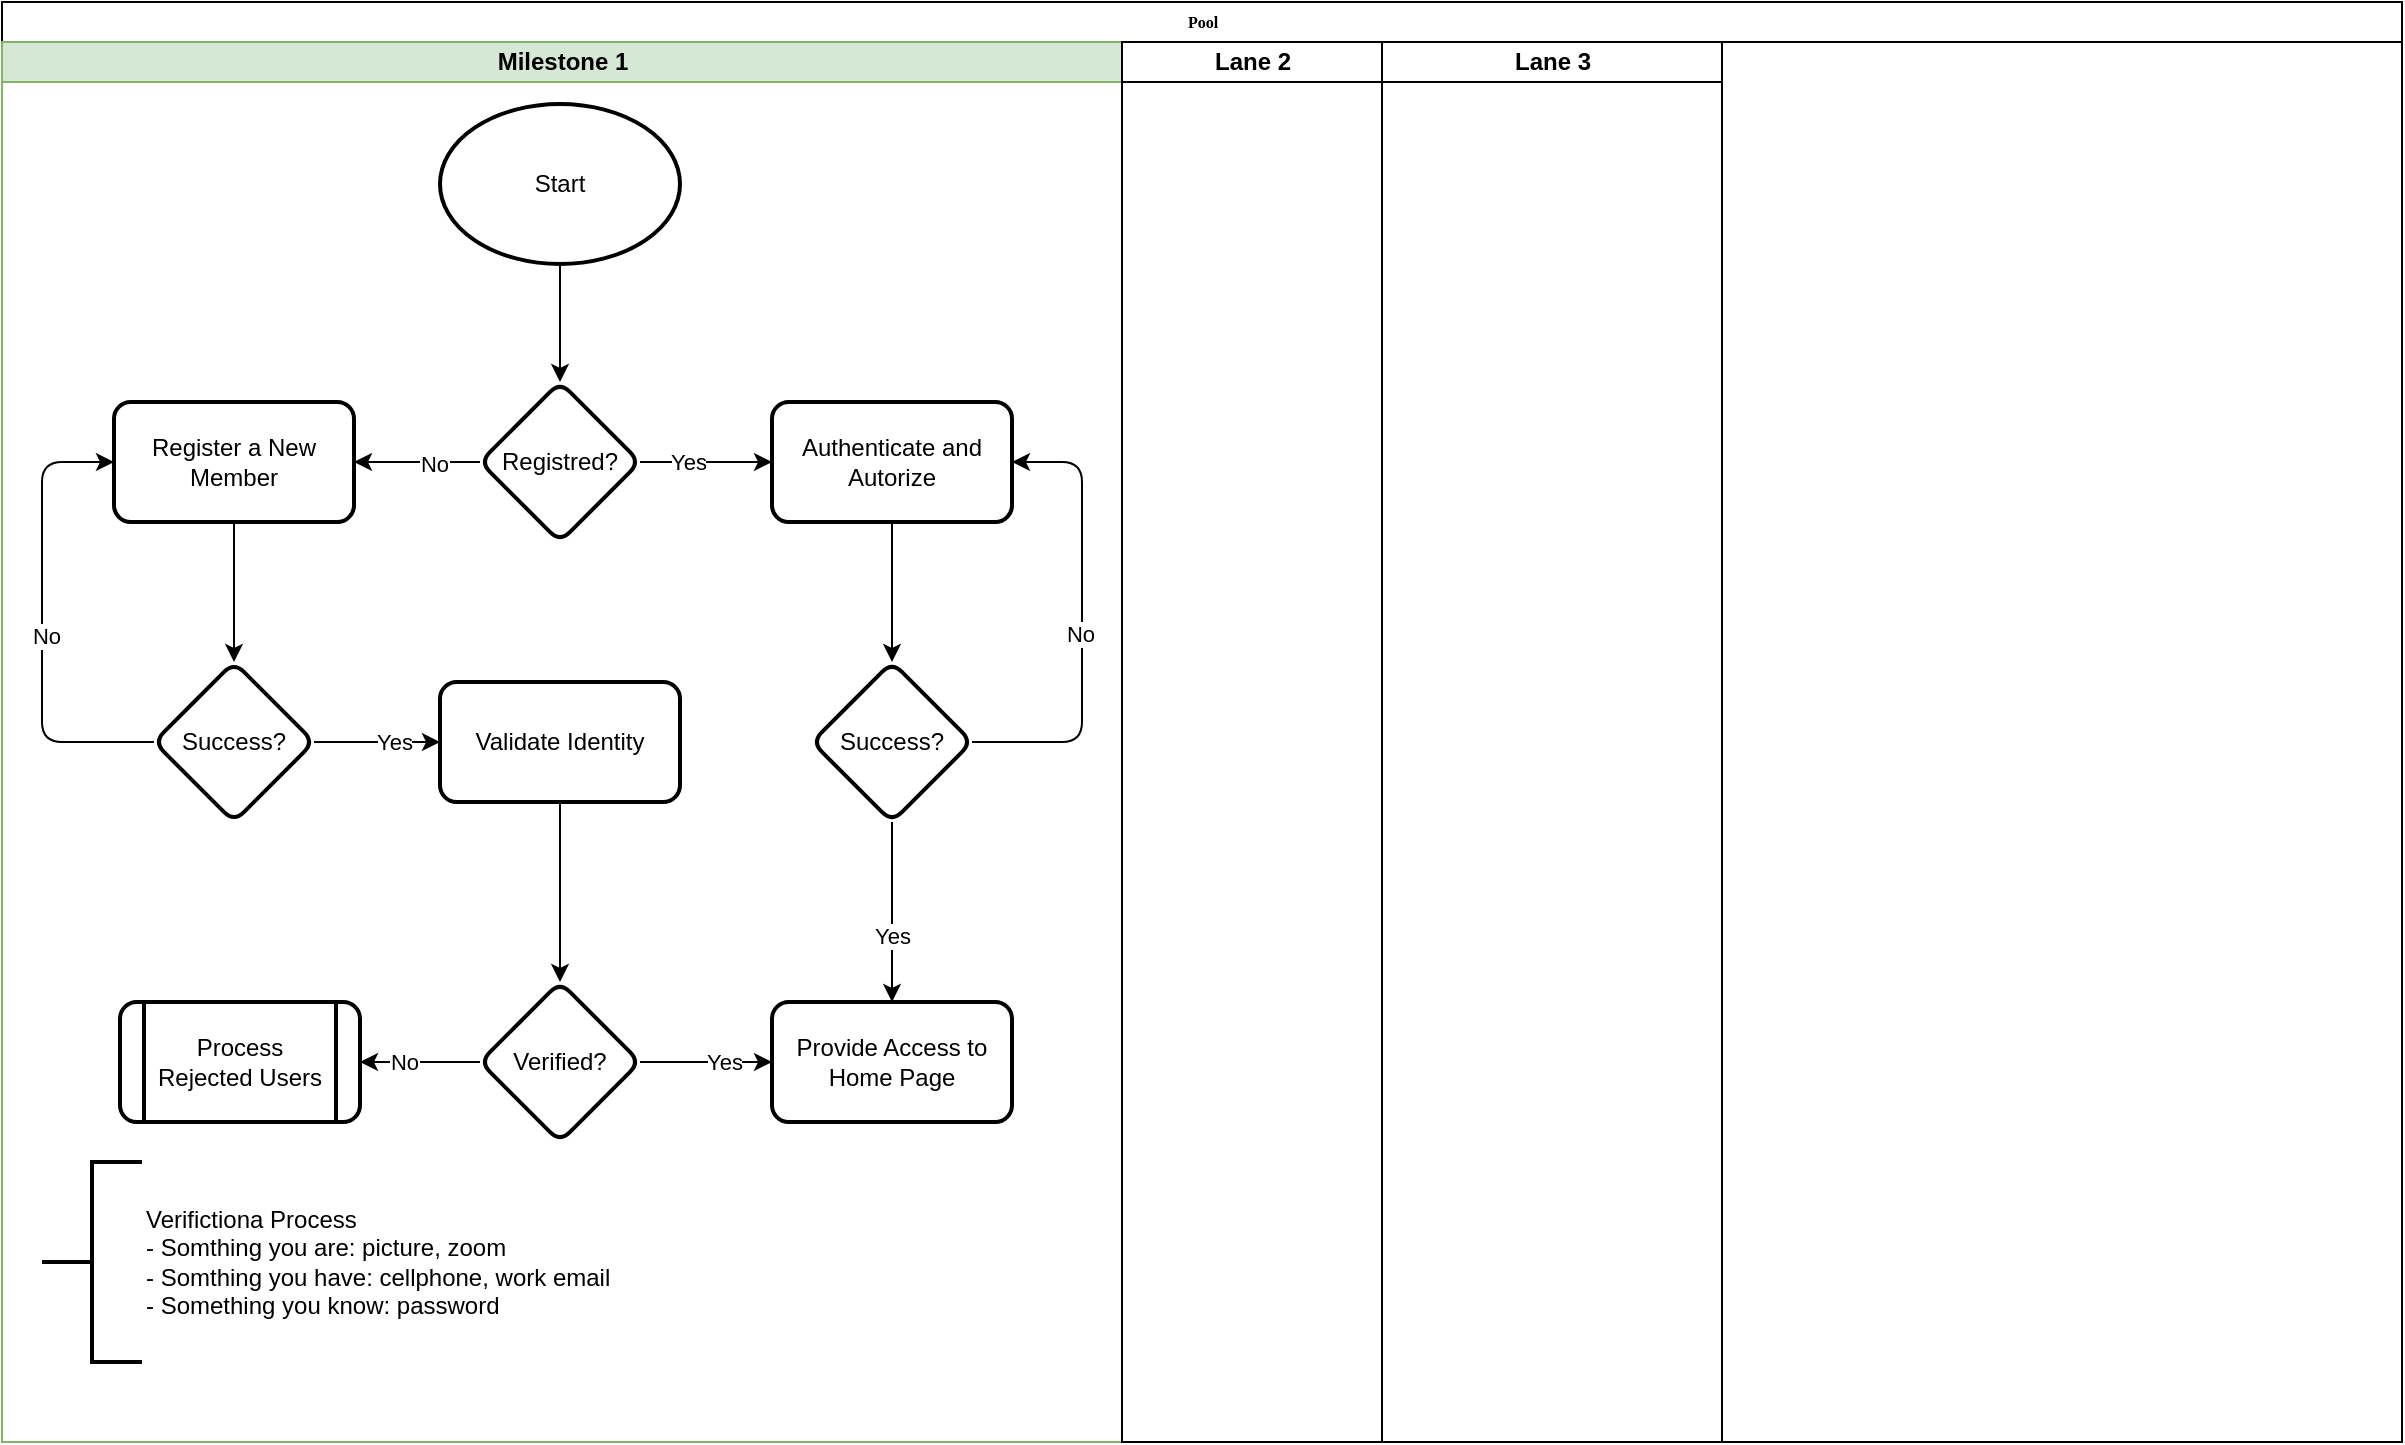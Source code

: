 <mxfile version="14.1.8" type="device"><diagram name="Page-1" id="74e2e168-ea6b-b213-b513-2b3c1d86103e"><mxGraphModel dx="1030" dy="607" grid="1" gridSize="10" guides="1" tooltips="1" connect="1" arrows="1" fold="1" page="1" pageScale="1" pageWidth="1100" pageHeight="850" background="#ffffff" math="0" shadow="0"><root><mxCell id="0"/><mxCell id="1" parent="0"/><mxCell id="77e6c97f196da883-1" value="Pool" style="swimlane;html=1;childLayout=stackLayout;startSize=20;rounded=0;shadow=0;labelBackgroundColor=none;strokeWidth=1;fontFamily=Verdana;fontSize=8;align=center;" parent="1" vertex="1"><mxGeometry x="40" y="40" width="1200" height="720" as="geometry"/></mxCell><mxCell id="77e6c97f196da883-2" value="Milestone 1" style="swimlane;html=1;startSize=20;fillColor=#d5e8d4;strokeColor=#82b366;" parent="77e6c97f196da883-1" vertex="1"><mxGeometry y="20" width="560" height="700" as="geometry"/></mxCell><mxCell id="dCB_vYWJiflP-xwQ8TNQ-29" value="Start" style="ellipse;whiteSpace=wrap;html=1;rounded=1;strokeWidth=2;arcSize=14;" vertex="1" parent="77e6c97f196da883-2"><mxGeometry x="219" y="31" width="120" height="80" as="geometry"/></mxCell><mxCell id="dCB_vYWJiflP-xwQ8TNQ-37" value="Provide Access to Home Page" style="whiteSpace=wrap;html=1;rounded=1;strokeWidth=2;arcSize=14;" vertex="1" parent="77e6c97f196da883-2"><mxGeometry x="385" y="480" width="120" height="60" as="geometry"/></mxCell><mxCell id="dCB_vYWJiflP-xwQ8TNQ-50" value="Verified?" style="rhombus;whiteSpace=wrap;html=1;rounded=1;strokeWidth=2;arcSize=14;" vertex="1" parent="77e6c97f196da883-2"><mxGeometry x="239" y="470" width="80" height="80" as="geometry"/></mxCell><mxCell id="dCB_vYWJiflP-xwQ8TNQ-54" value="Verifictiona Process&lt;br&gt;- Somthing you are: picture, zoom&lt;br&gt;- Somthing you have: cellphone, work email&lt;br&gt;- Something you know: password" style="strokeWidth=2;html=1;shape=mxgraph.flowchart.annotation_2;align=left;labelPosition=right;pointerEvents=1;" vertex="1" parent="77e6c97f196da883-2"><mxGeometry x="20" y="560" width="50" height="100" as="geometry"/></mxCell><mxCell id="dCB_vYWJiflP-xwQ8TNQ-48" value="Validate Identity" style="whiteSpace=wrap;html=1;rounded=1;strokeWidth=2;arcSize=14;" vertex="1" parent="77e6c97f196da883-2"><mxGeometry x="219" y="320" width="120" height="60" as="geometry"/></mxCell><mxCell id="dCB_vYWJiflP-xwQ8TNQ-51" value="" style="edgeStyle=orthogonalEdgeStyle;rounded=0;orthogonalLoop=1;jettySize=auto;html=1;" edge="1" parent="77e6c97f196da883-2" source="dCB_vYWJiflP-xwQ8TNQ-48" target="dCB_vYWJiflP-xwQ8TNQ-50"><mxGeometry relative="1" as="geometry"/></mxCell><mxCell id="dCB_vYWJiflP-xwQ8TNQ-58" value="" style="edgeStyle=orthogonalEdgeStyle;rounded=0;orthogonalLoop=1;jettySize=auto;html=1;snapToPoint=1;exitX=1;exitY=0.5;exitDx=0;exitDy=0;" edge="1" parent="77e6c97f196da883-2" source="dCB_vYWJiflP-xwQ8TNQ-50" target="dCB_vYWJiflP-xwQ8TNQ-37"><mxGeometry relative="1" as="geometry"><mxPoint x="330" y="500" as="sourcePoint"/><mxPoint x="330" y="590" as="targetPoint"/></mxGeometry></mxCell><mxCell id="dCB_vYWJiflP-xwQ8TNQ-59" value="Yes" style="edgeLabel;html=1;align=center;verticalAlign=middle;resizable=0;points=[];" vertex="1" connectable="0" parent="dCB_vYWJiflP-xwQ8TNQ-58"><mxGeometry x="0.262" relative="1" as="geometry"><mxPoint as="offset"/></mxGeometry></mxCell><mxCell id="77e6c97f196da883-3" value="Lane 2" style="swimlane;html=1;startSize=20;" parent="77e6c97f196da883-1" vertex="1"><mxGeometry x="560" y="20" width="130" height="700" as="geometry"/></mxCell><mxCell id="77e6c97f196da883-4" value="Lane 3" style="swimlane;html=1;startSize=20;" parent="77e6c97f196da883-1" vertex="1"><mxGeometry x="690" y="20" width="170" height="700" as="geometry"/></mxCell><mxCell id="dCB_vYWJiflP-xwQ8TNQ-14" value="Success?" style="rhombus;whiteSpace=wrap;html=1;rounded=1;strokeWidth=2;arcSize=14;" vertex="1" parent="1"><mxGeometry x="116" y="370" width="80" height="80" as="geometry"/></mxCell><mxCell id="dCB_vYWJiflP-xwQ8TNQ-34" value="" style="edgeStyle=orthogonalEdgeStyle;rounded=0;orthogonalLoop=1;jettySize=auto;html=1;" edge="1" parent="1" source="dCB_vYWJiflP-xwQ8TNQ-22" target="dCB_vYWJiflP-xwQ8TNQ-14"><mxGeometry relative="1" as="geometry"/></mxCell><mxCell id="dCB_vYWJiflP-xwQ8TNQ-22" value="Register a New Member" style="whiteSpace=wrap;html=1;rounded=1;strokeWidth=2;arcSize=14;" vertex="1" parent="1"><mxGeometry x="96" y="240" width="120" height="60" as="geometry"/></mxCell><mxCell id="dCB_vYWJiflP-xwQ8TNQ-33" value="" style="edgeStyle=orthogonalEdgeStyle;rounded=0;orthogonalLoop=1;jettySize=auto;html=1;" edge="1" parent="1" source="dCB_vYWJiflP-xwQ8TNQ-25" target="dCB_vYWJiflP-xwQ8TNQ-32"><mxGeometry relative="1" as="geometry"/></mxCell><mxCell id="dCB_vYWJiflP-xwQ8TNQ-46" value="Yes" style="edgeLabel;html=1;align=center;verticalAlign=middle;resizable=0;points=[];" vertex="1" connectable="0" parent="dCB_vYWJiflP-xwQ8TNQ-33"><mxGeometry x="-0.293" relative="1" as="geometry"><mxPoint as="offset"/></mxGeometry></mxCell><mxCell id="dCB_vYWJiflP-xwQ8TNQ-44" value="" style="edgeStyle=orthogonalEdgeStyle;rounded=0;orthogonalLoop=1;jettySize=auto;html=1;" edge="1" parent="1" source="dCB_vYWJiflP-xwQ8TNQ-25" target="dCB_vYWJiflP-xwQ8TNQ-22"><mxGeometry relative="1" as="geometry"/></mxCell><mxCell id="dCB_vYWJiflP-xwQ8TNQ-45" value="No" style="edgeLabel;html=1;align=center;verticalAlign=middle;resizable=0;points=[];" vertex="1" connectable="0" parent="dCB_vYWJiflP-xwQ8TNQ-44"><mxGeometry x="-0.25" y="1" relative="1" as="geometry"><mxPoint as="offset"/></mxGeometry></mxCell><mxCell id="dCB_vYWJiflP-xwQ8TNQ-25" value="Registred?" style="rhombus;whiteSpace=wrap;html=1;rounded=1;strokeWidth=2;arcSize=14;" vertex="1" parent="1"><mxGeometry x="279" y="230" width="80" height="80" as="geometry"/></mxCell><mxCell id="dCB_vYWJiflP-xwQ8TNQ-31" value="" style="edgeStyle=orthogonalEdgeStyle;rounded=0;orthogonalLoop=1;jettySize=auto;html=1;" edge="1" parent="1" source="dCB_vYWJiflP-xwQ8TNQ-29" target="dCB_vYWJiflP-xwQ8TNQ-25"><mxGeometry relative="1" as="geometry"/></mxCell><mxCell id="dCB_vYWJiflP-xwQ8TNQ-36" value="" style="edgeStyle=orthogonalEdgeStyle;rounded=0;orthogonalLoop=1;jettySize=auto;html=1;" edge="1" parent="1" source="dCB_vYWJiflP-xwQ8TNQ-32" target="dCB_vYWJiflP-xwQ8TNQ-35"><mxGeometry relative="1" as="geometry"/></mxCell><mxCell id="dCB_vYWJiflP-xwQ8TNQ-32" value="Authenticate and Autorize" style="whiteSpace=wrap;html=1;rounded=1;strokeWidth=2;arcSize=14;" vertex="1" parent="1"><mxGeometry x="425" y="240" width="120" height="60" as="geometry"/></mxCell><mxCell id="dCB_vYWJiflP-xwQ8TNQ-38" value="" style="edgeStyle=orthogonalEdgeStyle;rounded=0;orthogonalLoop=1;jettySize=auto;html=1;snapToPoint=1;" edge="1" parent="1" source="dCB_vYWJiflP-xwQ8TNQ-35" target="dCB_vYWJiflP-xwQ8TNQ-37"><mxGeometry relative="1" as="geometry"/></mxCell><mxCell id="dCB_vYWJiflP-xwQ8TNQ-56" value="Yes" style="edgeLabel;html=1;align=center;verticalAlign=middle;resizable=0;points=[];" vertex="1" connectable="0" parent="dCB_vYWJiflP-xwQ8TNQ-38"><mxGeometry x="0.262" relative="1" as="geometry"><mxPoint as="offset"/></mxGeometry></mxCell><mxCell id="dCB_vYWJiflP-xwQ8TNQ-35" value="Success?" style="rhombus;whiteSpace=wrap;html=1;rounded=1;strokeWidth=2;arcSize=14;" vertex="1" parent="1"><mxGeometry x="445" y="370" width="80" height="80" as="geometry"/></mxCell><mxCell id="dCB_vYWJiflP-xwQ8TNQ-41" value="" style="edgeStyle=elbowEdgeStyle;elbow=horizontal;endArrow=classic;html=1;exitX=0;exitY=0.5;exitDx=0;exitDy=0;entryX=0;entryY=0.5;entryDx=0;entryDy=0;" edge="1" parent="1" source="dCB_vYWJiflP-xwQ8TNQ-14" target="dCB_vYWJiflP-xwQ8TNQ-22"><mxGeometry width="50" height="50" relative="1" as="geometry"><mxPoint x="97" y="530" as="sourcePoint"/><mxPoint x="147" y="480" as="targetPoint"/><Array as="points"><mxPoint x="60" y="340"/></Array></mxGeometry></mxCell><mxCell id="dCB_vYWJiflP-xwQ8TNQ-66" value="No" style="edgeLabel;html=1;align=center;verticalAlign=middle;resizable=0;points=[];" vertex="1" connectable="0" parent="dCB_vYWJiflP-xwQ8TNQ-41"><mxGeometry x="-0.057" y="-2" relative="1" as="geometry"><mxPoint as="offset"/></mxGeometry></mxCell><mxCell id="dCB_vYWJiflP-xwQ8TNQ-43" value="" style="edgeStyle=elbowEdgeStyle;elbow=vertical;endArrow=classic;html=1;exitX=1;exitY=0.5;exitDx=0;exitDy=0;entryX=1;entryY=0.5;entryDx=0;entryDy=0;" edge="1" parent="1" source="dCB_vYWJiflP-xwQ8TNQ-35" target="dCB_vYWJiflP-xwQ8TNQ-32"><mxGeometry width="50" height="50" relative="1" as="geometry"><mxPoint x="474" y="440" as="sourcePoint"/><mxPoint x="554" y="310" as="targetPoint"/><Array as="points"><mxPoint x="580" y="340"/></Array></mxGeometry></mxCell><mxCell id="dCB_vYWJiflP-xwQ8TNQ-55" value="No" style="edgeLabel;html=1;align=center;verticalAlign=middle;resizable=0;points=[];" vertex="1" connectable="0" parent="dCB_vYWJiflP-xwQ8TNQ-43"><mxGeometry x="-0.049" y="1" relative="1" as="geometry"><mxPoint as="offset"/></mxGeometry></mxCell><mxCell id="dCB_vYWJiflP-xwQ8TNQ-60" value="" style="edgeStyle=orthogonalEdgeStyle;rounded=0;orthogonalLoop=1;jettySize=auto;html=1;snapToPoint=1;entryX=0;entryY=0.5;entryDx=0;entryDy=0;exitX=1;exitY=0.5;exitDx=0;exitDy=0;" edge="1" parent="1" source="dCB_vYWJiflP-xwQ8TNQ-14" target="dCB_vYWJiflP-xwQ8TNQ-48"><mxGeometry relative="1" as="geometry"><mxPoint x="170" y="410" as="sourcePoint"/><mxPoint x="170" y="500" as="targetPoint"/></mxGeometry></mxCell><mxCell id="dCB_vYWJiflP-xwQ8TNQ-61" value="Yes" style="edgeLabel;html=1;align=center;verticalAlign=middle;resizable=0;points=[];" vertex="1" connectable="0" parent="dCB_vYWJiflP-xwQ8TNQ-60"><mxGeometry x="0.262" relative="1" as="geometry"><mxPoint as="offset"/></mxGeometry></mxCell><mxCell id="dCB_vYWJiflP-xwQ8TNQ-62" value="Process Rejected Users" style="shape=process;whiteSpace=wrap;html=1;backgroundOutline=1;rounded=1;strokeWidth=2;arcSize=14;" vertex="1" parent="1"><mxGeometry x="99" y="540" width="120" height="60" as="geometry"/></mxCell><mxCell id="dCB_vYWJiflP-xwQ8TNQ-64" value="" style="edgeStyle=orthogonalEdgeStyle;rounded=0;orthogonalLoop=1;jettySize=auto;html=1;snapToPoint=1;entryX=1;entryY=0.5;entryDx=0;entryDy=0;exitX=0;exitY=0.5;exitDx=0;exitDy=0;" edge="1" parent="1" source="dCB_vYWJiflP-xwQ8TNQ-50" target="dCB_vYWJiflP-xwQ8TNQ-62"><mxGeometry relative="1" as="geometry"><mxPoint x="541" y="640" as="sourcePoint"/><mxPoint x="421" y="620" as="targetPoint"/><Array as="points"><mxPoint x="240" y="570"/><mxPoint x="240" y="570"/></Array></mxGeometry></mxCell><mxCell id="dCB_vYWJiflP-xwQ8TNQ-65" value="No" style="edgeLabel;html=1;align=center;verticalAlign=middle;resizable=0;points=[];" vertex="1" connectable="0" parent="dCB_vYWJiflP-xwQ8TNQ-64"><mxGeometry x="0.262" relative="1" as="geometry"><mxPoint as="offset"/></mxGeometry></mxCell></root></mxGraphModel></diagram></mxfile>